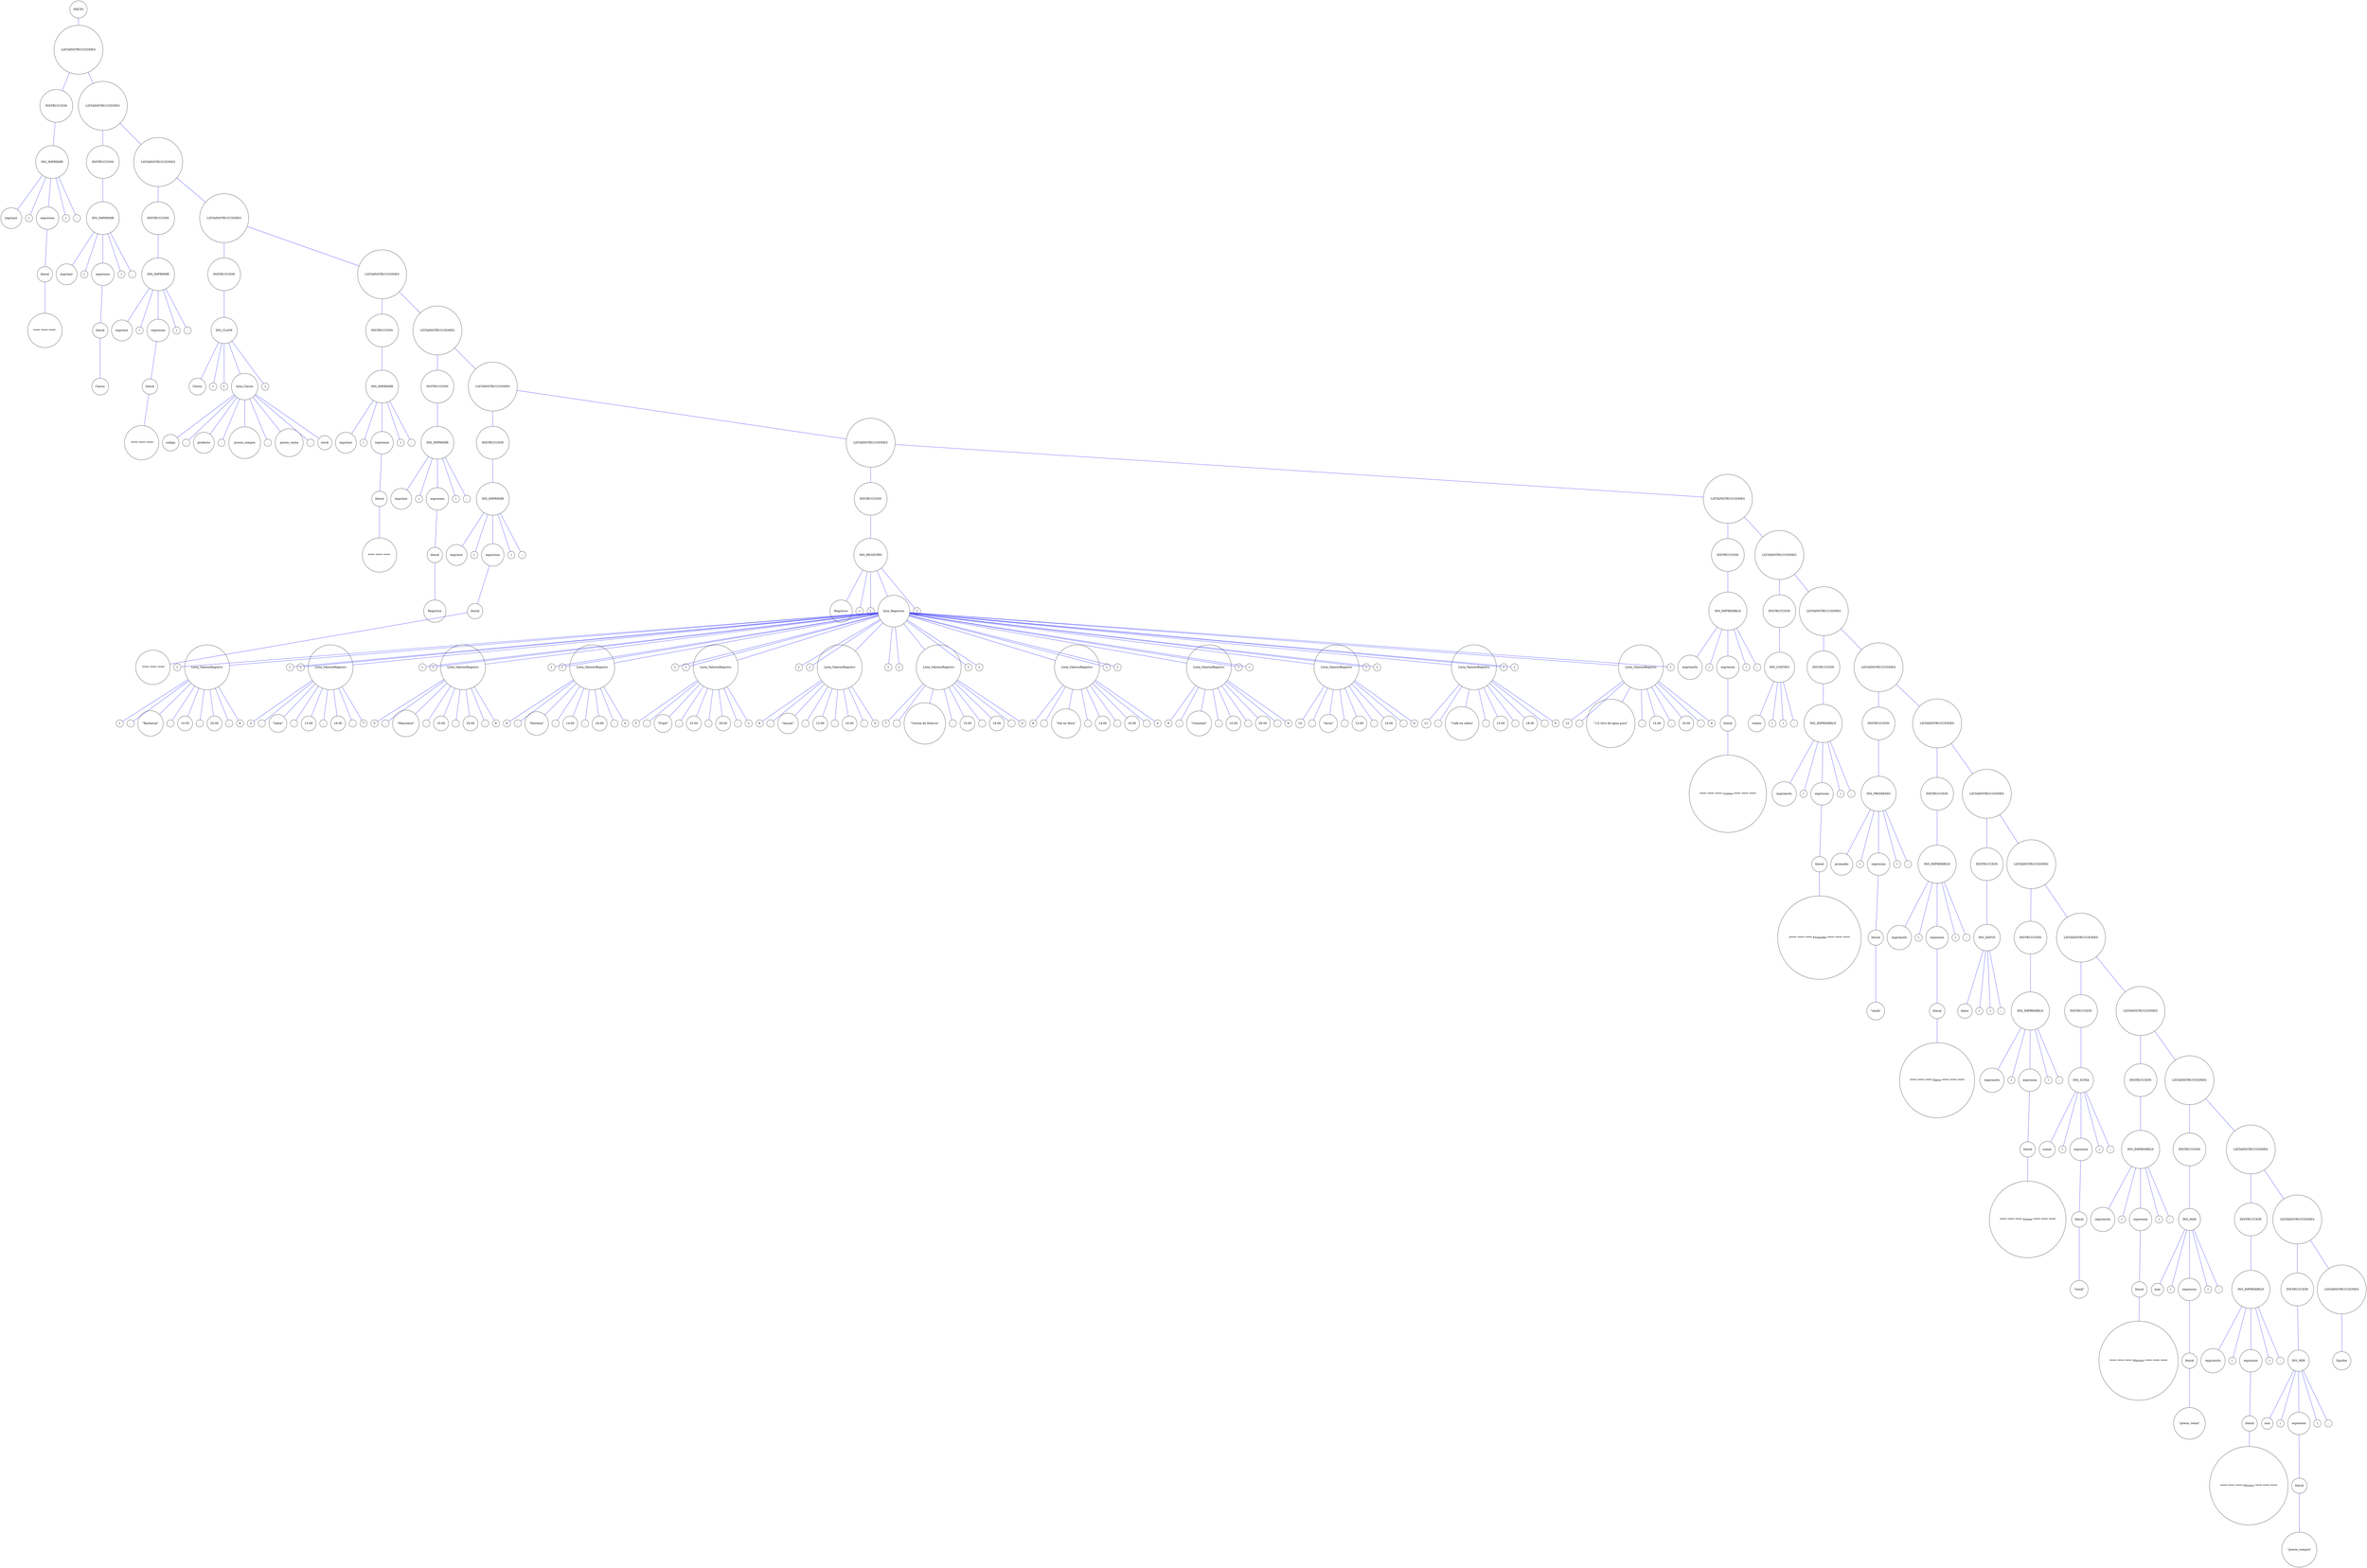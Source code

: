 // png
graph Ast {
	node [shape=circle]
	edge [color=blue]
	splines=false
	1 [label=INICIO]
	2 [label=LISTAINSTRUCCIONES]
	3 [label=INSTRUCCION]
	4 [label=INS_IMPRIMIR]
	5 [label=imprimir]
	6 [label="("]
	7 [label=expresion]
	8 [label=literal]
	9 [label="***** ***** ***** "]
	8 -- 9
	7 -- 8
	10 [label=")"]
	11 [label=";"]
	4 -- 5
	4 -- 6
	4 -- 7
	4 -- 10
	4 -- 11
	3 -- 4
	2 -- 3
	12 [label=LISTAINSTRUCCIONES]
	13 [label=INSTRUCCION]
	14 [label=INS_IMPRIMIR]
	15 [label=imprimir]
	16 [label="("]
	17 [label=expresion]
	18 [label=literal]
	19 [label=Claves]
	18 -- 19
	17 -- 18
	20 [label=")"]
	21 [label=";"]
	14 -- 15
	14 -- 16
	14 -- 17
	14 -- 20
	14 -- 21
	13 -- 14
	12 -- 13
	22 [label=LISTAINSTRUCCIONES]
	23 [label=INSTRUCCION]
	24 [label=INS_IMPRIMIR]
	25 [label=imprimir]
	26 [label="("]
	27 [label=expresion]
	28 [label=literal]
	29 [label=" ***** ***** *****"]
	28 -- 29
	27 -- 28
	30 [label=")"]
	31 [label=";"]
	24 -- 25
	24 -- 26
	24 -- 27
	24 -- 30
	24 -- 31
	23 -- 24
	22 -- 23
	32 [label=LISTAINSTRUCCIONES]
	33 [label=INSTRUCCION]
	34 [label=INS_CLAVE]
	35 [label=Claves]
	36 [label="="]
	37 [label="["]
	38 [label=lista_Claves]
	39 [label="]"]
	34 -- 35
	34 -- 36
	34 -- 37
	34 -- 38
	34 -- 39
	40 [label=codigo]
	41 [label=","]
	38 -- 40
	38 -- 41
	42 [label=producto]
	43 [label=","]
	38 -- 42
	38 -- 43
	44 [label=precio_compra]
	45 [label=","]
	38 -- 44
	38 -- 45
	46 [label=precio_venta]
	47 [label=","]
	38 -- 46
	38 -- 47
	48 [label=stock]
	38 -- 48
	33 -- 34
	32 -- 33
	49 [label=LISTAINSTRUCCIONES]
	50 [label=INSTRUCCION]
	51 [label=INS_IMPRIMIR]
	52 [label=imprimir]
	53 [label="("]
	54 [label=expresion]
	55 [label=literal]
	56 [label="***** ***** ***** "]
	55 -- 56
	54 -- 55
	57 [label=")"]
	58 [label=";"]
	51 -- 52
	51 -- 53
	51 -- 54
	51 -- 57
	51 -- 58
	50 -- 51
	49 -- 50
	59 [label=LISTAINSTRUCCIONES]
	60 [label=INSTRUCCION]
	61 [label=INS_IMPRIMIR]
	62 [label=imprimir]
	63 [label="("]
	64 [label=expresion]
	65 [label=literal]
	66 [label=Registros]
	65 -- 66
	64 -- 65
	67 [label=")"]
	68 [label=";"]
	61 -- 62
	61 -- 63
	61 -- 64
	61 -- 67
	61 -- 68
	60 -- 61
	59 -- 60
	69 [label=LISTAINSTRUCCIONES]
	70 [label=INSTRUCCION]
	71 [label=INS_IMPRIMIR]
	72 [label=imprimir]
	73 [label="("]
	74 [label=expresion]
	75 [label=literal]
	76 [label=" ***** ***** *****"]
	75 -- 76
	74 -- 75
	77 [label=")"]
	78 [label=";"]
	71 -- 72
	71 -- 73
	71 -- 74
	71 -- 77
	71 -- 78
	70 -- 71
	69 -- 70
	79 [label=LISTAINSTRUCCIONES]
	80 [label=INSTRUCCION]
	81 [label=INS_REGISTRO]
	82 [label=Registros]
	83 [label="="]
	84 [label="["]
	85 [label=lista_Registros]
	86 [label="]"]
	81 -- 82
	81 -- 83
	81 -- 84
	81 -- 85
	81 -- 86
	87 [label="{"]
	85 -- 87
	88 [label=Lista_ValoresRegistro]
	85 -- 88
	89 [label=1]
	88 -- 89
	90 [label=","]
	88 -- 90
	91 [label="\"Barbacoa\""]
	88 -- 91
	92 [label=","]
	88 -- 92
	93 [label=10.50]
	88 -- 93
	94 [label=","]
	88 -- 94
	95 [label=20.00]
	88 -- 95
	96 [label=","]
	88 -- 96
	97 [label=6]
	88 -- 97
	98 [label="}"]
	85 -- 98
	99 [label="{"]
	85 -- 99
	100 [label=Lista_ValoresRegistro]
	85 -- 100
	101 [label=2]
	100 -- 101
	102 [label=","]
	100 -- 102
	103 [label="\"Salsa\""]
	100 -- 103
	104 [label=","]
	100 -- 104
	105 [label=13.00]
	100 -- 105
	106 [label=","]
	100 -- 106
	107 [label=16.00]
	100 -- 107
	108 [label=","]
	100 -- 108
	109 [label=7]
	100 -- 109
	110 [label="}"]
	85 -- 110
	111 [label="{"]
	85 -- 111
	112 [label=Lista_ValoresRegistro]
	85 -- 112
	113 [label=3]
	112 -- 113
	114 [label=","]
	112 -- 114
	115 [label="\"Mayonesa\""]
	112 -- 115
	116 [label=","]
	112 -- 116
	117 [label=15.00]
	112 -- 117
	118 [label=","]
	112 -- 118
	119 [label=18.00]
	112 -- 119
	120 [label=","]
	112 -- 120
	121 [label=8]
	112 -- 121
	122 [label="}"]
	85 -- 122
	123 [label="{"]
	85 -- 123
	124 [label=Lista_ValoresRegistro]
	85 -- 124
	125 [label=4]
	124 -- 125
	126 [label=","]
	124 -- 126
	127 [label="\"Mostaza\""]
	124 -- 127
	128 [label=","]
	124 -- 128
	129 [label=14.00]
	124 -- 129
	130 [label=","]
	124 -- 130
	131 [label=16.00]
	124 -- 131
	132 [label=","]
	124 -- 132
	133 [label=4]
	124 -- 133
	134 [label="}"]
	85 -- 134
	135 [label="{"]
	85 -- 135
	136 [label=Lista_ValoresRegistro]
	85 -- 136
	137 [label=5]
	136 -- 137
	138 [label=","]
	136 -- 138
	139 [label="\"Frijol\""]
	136 -- 139
	140 [label=","]
	136 -- 140
	141 [label=10.50]
	136 -- 141
	142 [label=","]
	136 -- 142
	143 [label=20.00]
	136 -- 143
	144 [label=","]
	136 -- 144
	145 [label=1]
	136 -- 145
	146 [label="}"]
	85 -- 146
	147 [label="{"]
	85 -- 147
	148 [label=Lista_ValoresRegistro]
	85 -- 148
	149 [label=6]
	148 -- 149
	150 [label=","]
	148 -- 150
	151 [label="\"Azucar\""]
	148 -- 151
	152 [label=","]
	148 -- 152
	153 [label=13.00]
	148 -- 153
	154 [label=","]
	148 -- 154
	155 [label=16.00]
	148 -- 155
	156 [label=","]
	148 -- 156
	157 [label=3]
	148 -- 157
	158 [label="}"]
	85 -- 158
	159 [label="{"]
	85 -- 159
	160 [label=Lista_ValoresRegistro]
	85 -- 160
	161 [label=7]
	160 -- 161
	162 [label=","]
	160 -- 162
	163 [label="\"Carton de Huevos\""]
	160 -- 163
	164 [label=","]
	160 -- 164
	165 [label=15.00]
	160 -- 165
	166 [label=","]
	160 -- 166
	167 [label=18.00]
	160 -- 167
	168 [label=","]
	160 -- 168
	169 [label=2]
	160 -- 169
	170 [label="}"]
	85 -- 170
	171 [label="{"]
	85 -- 171
	172 [label=Lista_ValoresRegistro]
	85 -- 172
	173 [label=8]
	172 -- 173
	174 [label=","]
	172 -- 174
	175 [label="\"Sal en libra\""]
	172 -- 175
	176 [label=","]
	172 -- 176
	177 [label=14.00]
	172 -- 177
	178 [label=","]
	172 -- 178
	179 [label=16.00]
	172 -- 179
	180 [label=","]
	172 -- 180
	181 [label=4]
	172 -- 181
	182 [label="}"]
	85 -- 182
	183 [label="{"]
	85 -- 183
	184 [label=Lista_ValoresRegistro]
	85 -- 184
	185 [label=9]
	184 -- 185
	186 [label=","]
	184 -- 186
	187 [label="\"Consome\""]
	184 -- 187
	188 [label=","]
	184 -- 188
	189 [label=10.50]
	184 -- 189
	190 [label=","]
	184 -- 190
	191 [label=20.00]
	184 -- 191
	192 [label=","]
	184 -- 192
	193 [label=6]
	184 -- 193
	194 [label="}"]
	85 -- 194
	195 [label="{"]
	85 -- 195
	196 [label=Lista_ValoresRegistro]
	85 -- 196
	197 [label=10]
	196 -- 197
	198 [label=","]
	196 -- 198
	199 [label="\"Arroz\""]
	196 -- 199
	200 [label=","]
	196 -- 200
	201 [label=13.00]
	196 -- 201
	202 [label=","]
	196 -- 202
	203 [label=16.00]
	196 -- 203
	204 [label=","]
	196 -- 204
	205 [label=0]
	196 -- 205
	206 [label="}"]
	85 -- 206
	207 [label="{"]
	85 -- 207
	208 [label=Lista_ValoresRegistro]
	85 -- 208
	209 [label=11]
	208 -- 209
	210 [label=","]
	208 -- 210
	211 [label="\"Cafe en sobre\""]
	208 -- 211
	212 [label=","]
	208 -- 212
	213 [label=15.00]
	208 -- 213
	214 [label=","]
	208 -- 214
	215 [label=18.00]
	208 -- 215
	216 [label=","]
	208 -- 216
	217 [label=0]
	208 -- 217
	218 [label="}"]
	85 -- 218
	219 [label="{"]
	85 -- 219
	220 [label=Lista_ValoresRegistro]
	85 -- 220
	221 [label=12]
	220 -- 221
	222 [label=","]
	220 -- 222
	223 [label="\"1/2 litro de agua pura\""]
	220 -- 223
	224 [label=","]
	220 -- 224
	225 [label=14.00]
	220 -- 225
	226 [label=","]
	220 -- 226
	227 [label=16.00]
	220 -- 227
	228 [label=","]
	220 -- 228
	229 [label=4]
	220 -- 229
	230 [label="}"]
	85 -- 230
	80 -- 81
	79 -- 80
	231 [label=LISTAINSTRUCCIONES]
	232 [label=INSTRUCCION]
	233 [label=INS_IMPRIMIRLN]
	234 [label=imprimirln]
	235 [label="("]
	236 [label=expresion]
	237 [label=literal]
	238 [label="***** ***** ***** Conteo ***** ***** *****"]
	237 -- 238
	236 -- 237
	239 [label=")"]
	240 [label=";"]
	233 -- 234
	233 -- 235
	233 -- 236
	233 -- 239
	233 -- 240
	232 -- 233
	231 -- 232
	241 [label=LISTAINSTRUCCIONES]
	242 [label=INSTRUCCION]
	243 [label=INS_CONTEO]
	244 [label=conteo]
	245 [label="("]
	246 [label=")"]
	247 [label=";"]
	243 -- 244
	243 -- 245
	243 -- 246
	243 -- 247
	242 -- 243
	241 -- 242
	248 [label=LISTAINSTRUCCIONES]
	249 [label=INSTRUCCION]
	250 [label=INS_IMPRIMIRLN]
	251 [label=imprimirln]
	252 [label="("]
	253 [label=expresion]
	254 [label=literal]
	255 [label="/***** ***** ***** Promedio ***** ***** *****"]
	254 -- 255
	253 -- 254
	256 [label=")"]
	257 [label=";"]
	250 -- 251
	250 -- 252
	250 -- 253
	250 -- 256
	250 -- 257
	249 -- 250
	248 -- 249
	258 [label=LISTAINSTRUCCIONES]
	259 [label=INSTRUCCION]
	260 [label=INS_PROMEDIO]
	261 [label=promedio]
	262 [label="("]
	263 [label=expresion]
	264 [label=literal]
	265 [label="\"stock\""]
	266 [label=")"]
	267 [label=";"]
	260 -- 261
	260 -- 262
	260 -- 263
	260 -- 266
	260 -- 267
	263 -- 264
	264 -- 265
	259 -- 260
	258 -- 259
	268 [label=LISTAINSTRUCCIONES]
	269 [label=INSTRUCCION]
	270 [label=INS_IMPRIMIRLN]
	271 [label=imprimirln]
	272 [label="("]
	273 [label=expresion]
	274 [label=literal]
	275 [label="***** ***** ***** Datos ***** ***** *****"]
	274 -- 275
	273 -- 274
	276 [label=")"]
	277 [label=";"]
	270 -- 271
	270 -- 272
	270 -- 273
	270 -- 276
	270 -- 277
	269 -- 270
	268 -- 269
	278 [label=LISTAINSTRUCCIONES]
	279 [label=INSTRUCCION]
	280 [label=INS_DATOS]
	281 [label=datos]
	282 [label="("]
	283 [label=")"]
	284 [label=";"]
	280 -- 281
	280 -- 282
	280 -- 283
	280 -- 284
	279 -- 280
	278 -- 279
	285 [label=LISTAINSTRUCCIONES]
	286 [label=INSTRUCCION]
	287 [label=INS_IMPRIMIRLN]
	288 [label=imprimirln]
	289 [label="("]
	290 [label=expresion]
	291 [label=literal]
	292 [label="***** ***** ***** Sumar ***** ***** *****"]
	291 -- 292
	290 -- 291
	293 [label=")"]
	294 [label=";"]
	287 -- 288
	287 -- 289
	287 -- 290
	287 -- 293
	287 -- 294
	286 -- 287
	285 -- 286
	295 [label=LISTAINSTRUCCIONES]
	296 [label=INSTRUCCION]
	297 [label=INS_SUMA]
	298 [label=sumar]
	299 [label="("]
	300 [label=expresion]
	301 [label=literal]
	302 [label="\"stock\""]
	303 [label=")"]
	304 [label=";"]
	297 -- 298
	297 -- 299
	297 -- 300
	297 -- 303
	297 -- 304
	300 -- 301
	301 -- 302
	296 -- 297
	295 -- 296
	305 [label=LISTAINSTRUCCIONES]
	306 [label=INSTRUCCION]
	307 [label=INS_IMPRIMIRLN]
	308 [label=imprimirln]
	309 [label="("]
	310 [label=expresion]
	311 [label=literal]
	312 [label="***** ***** ***** Maximo ***** ***** *****"]
	311 -- 312
	310 -- 311
	313 [label=")"]
	314 [label=";"]
	307 -- 308
	307 -- 309
	307 -- 310
	307 -- 313
	307 -- 314
	306 -- 307
	305 -- 306
	315 [label=LISTAINSTRUCCIONES]
	316 [label=INSTRUCCION]
	317 [label=INS_MAX]
	318 [label=max]
	319 [label="("]
	320 [label=expresion]
	321 [label=literal]
	322 [label="\"precio_venta\""]
	323 [label=")"]
	324 [label=";"]
	317 -- 318
	317 -- 319
	317 -- 320
	317 -- 323
	317 -- 324
	320 -- 321
	321 -- 322
	316 -- 317
	315 -- 316
	325 [label=LISTAINSTRUCCIONES]
	326 [label=INSTRUCCION]
	327 [label=INS_IMPRIMIRLN]
	328 [label=imprimirln]
	329 [label="("]
	330 [label=expresion]
	331 [label=literal]
	332 [label="***** ***** ***** Minimo ***** ***** *****"]
	331 -- 332
	330 -- 331
	333 [label=")"]
	334 [label=";"]
	327 -- 328
	327 -- 329
	327 -- 330
	327 -- 333
	327 -- 334
	326 -- 327
	325 -- 326
	335 [label=LISTAINSTRUCCIONES]
	336 [label=INSTRUCCION]
	337 [label=INS_MIN]
	338 [label=min]
	339 [label="("]
	340 [label=expresion]
	341 [label=literal]
	342 [label="\"precio_compra\""]
	343 [label=")"]
	344 [label=";"]
	337 -- 338
	337 -- 339
	337 -- 340
	337 -- 343
	337 -- 344
	340 -- 341
	341 -- 342
	336 -- 337
	335 -- 336
	345 [label=LISTAINSTRUCCIONES]
	346 [label=Epsilon]
	345 -- 346
	335 -- 345
	325 -- 335
	315 -- 325
	305 -- 315
	295 -- 305
	285 -- 295
	278 -- 285
	268 -- 278
	258 -- 268
	248 -- 258
	241 -- 248
	231 -- 241
	79 -- 231
	69 -- 79
	59 -- 69
	49 -- 59
	32 -- 49
	22 -- 32
	12 -- 22
	2 -- 12
	1 -- 2
}
